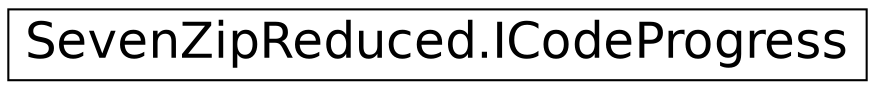 digraph "Graphical Class Hierarchy"
{
  edge [fontname="Helvetica",fontsize="24",labelfontname="Helvetica",labelfontsize="24"];
  node [fontname="Helvetica",fontsize="24",shape=record];
  rankdir="LR";
  Node1 [label="SevenZipReduced.ICodeProgress",height=0.2,width=0.4,color="black", fillcolor="white", style="filled",URL="$interface_seven_zip_reduced_1_1_i_code_progress.html"];
}
